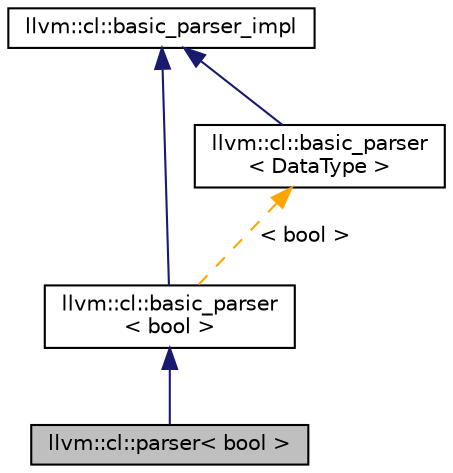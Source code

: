 digraph "llvm::cl::parser&lt; bool &gt;"
{
 // LATEX_PDF_SIZE
  bgcolor="transparent";
  edge [fontname="Helvetica",fontsize="10",labelfontname="Helvetica",labelfontsize="10"];
  node [fontname="Helvetica",fontsize="10",shape="box"];
  Node1 [label="llvm::cl::parser\< bool \>",height=0.2,width=0.4,color="black", fillcolor="grey75", style="filled", fontcolor="black",tooltip=" "];
  Node2 -> Node1 [dir="back",color="midnightblue",fontsize="10",style="solid",fontname="Helvetica"];
  Node2 [label="llvm::cl::basic_parser\l\< bool \>",height=0.2,width=0.4,color="black",URL="$classllvm_1_1cl_1_1basic__parser.html",tooltip=" "];
  Node3 -> Node2 [dir="back",color="midnightblue",fontsize="10",style="solid",fontname="Helvetica"];
  Node3 [label="llvm::cl::basic_parser_impl",height=0.2,width=0.4,color="black",URL="$classllvm_1_1cl_1_1basic__parser__impl.html",tooltip=" "];
  Node4 -> Node2 [dir="back",color="orange",fontsize="10",style="dashed",label=" \< bool \>" ,fontname="Helvetica"];
  Node4 [label="llvm::cl::basic_parser\l\< DataType \>",height=0.2,width=0.4,color="black",URL="$classllvm_1_1cl_1_1basic__parser.html",tooltip=" "];
  Node3 -> Node4 [dir="back",color="midnightblue",fontsize="10",style="solid",fontname="Helvetica"];
}
